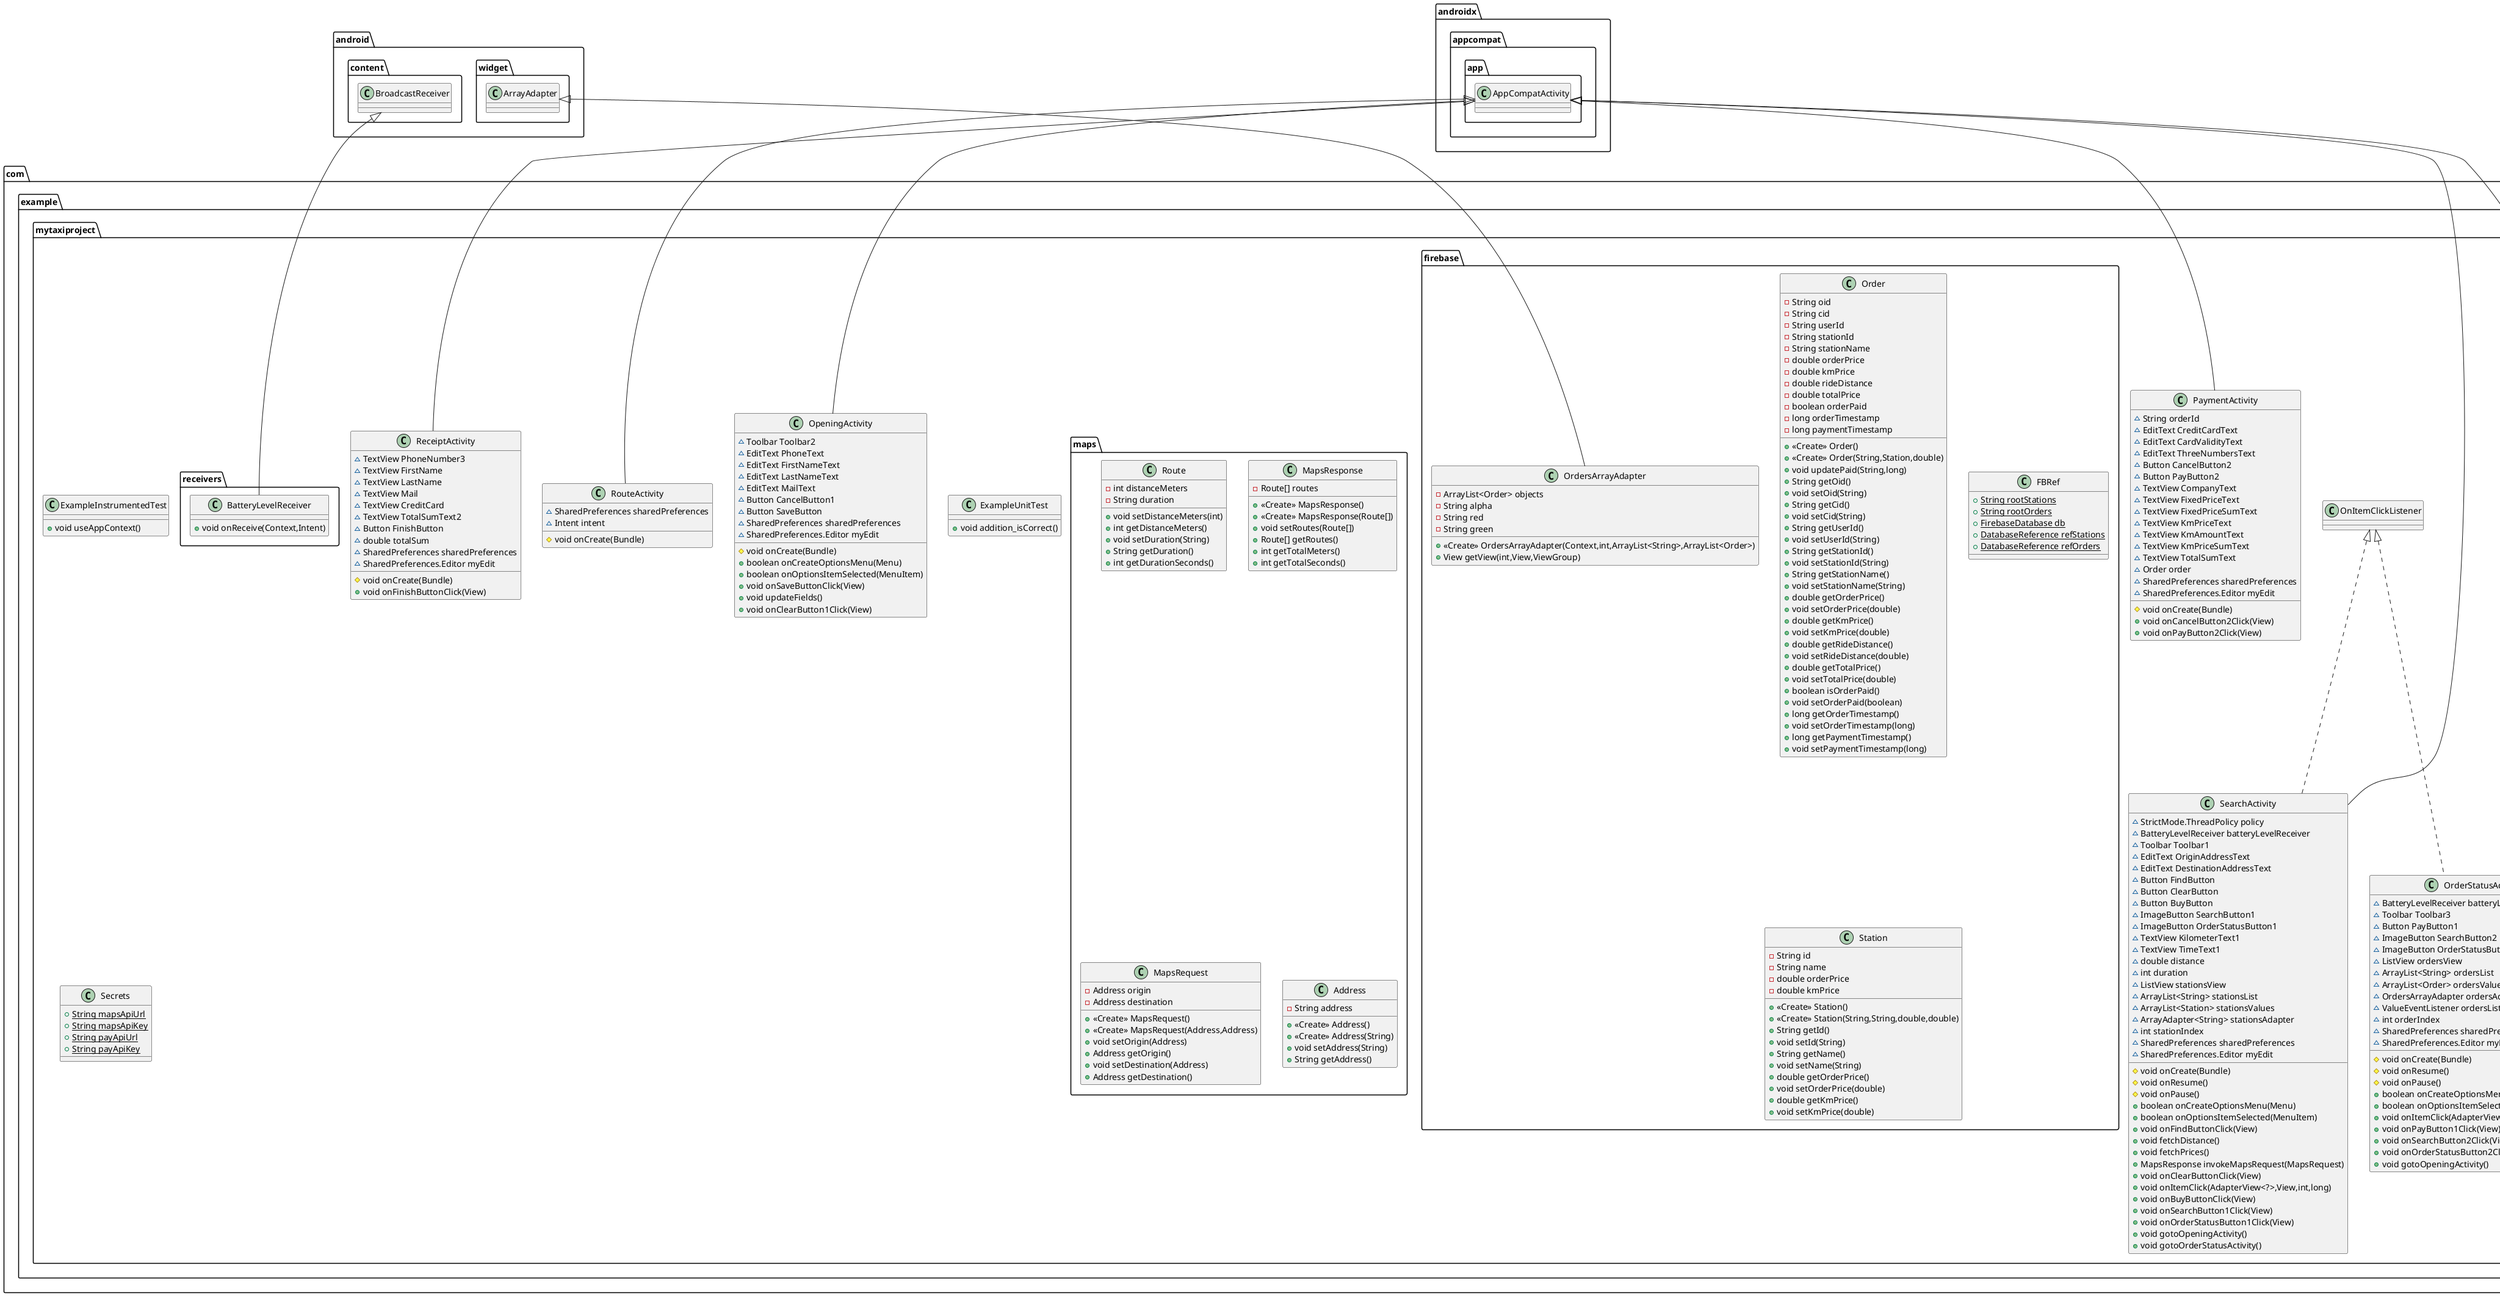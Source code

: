 @startuml
class com.example.mytaxiproject.RouteActivity {
~ SharedPreferences sharedPreferences
~ Intent intent
# void onCreate(Bundle)
}
class com.example.mytaxiproject.firebase.Order {
- String oid
- String cid
- String userId
- String stationId
- String stationName
- double orderPrice
- double kmPrice
- double rideDistance
- double totalPrice
- boolean orderPaid
- long orderTimestamp
- long paymentTimestamp
+ <<Create>> Order()
+ <<Create>> Order(String,Station,double)
+ void updatePaid(String,long)
+ String getOid()
+ void setOid(String)
+ String getCid()
+ void setCid(String)
+ String getUserId()
+ void setUserId(String)
+ String getStationId()
+ void setStationId(String)
+ String getStationName()
+ void setStationName(String)
+ double getOrderPrice()
+ void setOrderPrice(double)
+ double getKmPrice()
+ void setKmPrice(double)
+ double getRideDistance()
+ void setRideDistance(double)
+ double getTotalPrice()
+ void setTotalPrice(double)
+ boolean isOrderPaid()
+ void setOrderPaid(boolean)
+ long getOrderTimestamp()
+ void setOrderTimestamp(long)
+ long getPaymentTimestamp()
+ void setPaymentTimestamp(long)
}
class com.example.mytaxiproject.firebase.FBRef {
+ {static} String rootStations
+ {static} String rootOrders
+ {static} FirebaseDatabase db
+ {static} DatabaseReference refStations
+ {static} DatabaseReference refOrders
}
class com.example.mytaxiproject.ExampleInstrumentedTest {
+ void useAppContext()
}
class com.example.mytaxiproject.firebase.OrdersArrayAdapter {
- ArrayList<Order> objects
- String alpha
- String red
- String green
+ <<Create>> OrdersArrayAdapter(Context,int,ArrayList<String>,ArrayList<Order>)
+ View getView(int,View,ViewGroup)
}
class com.example.mytaxiproject.ExampleUnitTest {
+ void addition_isCorrect()
}
class com.example.mytaxiproject.ReceiptActivity {
~ TextView PhoneNumber3
~ TextView FirstName
~ TextView LastName
~ TextView Mail
~ TextView CreditCard
~ TextView TotalSumText2
~ Button FinishButton
~ double totalSum
~ SharedPreferences sharedPreferences
~ SharedPreferences.Editor myEdit
# void onCreate(Bundle)
+ void onFinishButtonClick(View)
}
class com.example.mytaxiproject.SearchActivity {
~ StrictMode.ThreadPolicy policy
~ BatteryLevelReceiver batteryLevelReceiver
~ Toolbar Toolbar1
~ EditText OriginAddressText
~ EditText DestinationAddressText
~ Button FindButton
~ Button ClearButton
~ Button BuyButton
~ ImageButton SearchButton1
~ ImageButton OrderStatusButton1
~ TextView KilometerText1
~ TextView TimeText1
~ double distance
~ int duration
~ ListView stationsView
~ ArrayList<String> stationsList
~ ArrayList<Station> stationsValues
~ ArrayAdapter<String> stationsAdapter
~ int stationIndex
~ SharedPreferences sharedPreferences
~ SharedPreferences.Editor myEdit
# void onCreate(Bundle)
# void onResume()
# void onPause()
+ boolean onCreateOptionsMenu(Menu)
+ boolean onOptionsItemSelected(MenuItem)
+ void onFindButtonClick(View)
+ void fetchDistance()
+ void fetchPrices()
+ MapsResponse invokeMapsRequest(MapsRequest)
+ void onClearButtonClick(View)
+ void onItemClick(AdapterView<?>,View,int,long)
+ void onBuyButtonClick(View)
+ void onSearchButton1Click(View)
+ void onOrderStatusButton1Click(View)
+ void gotoOpeningActivity()
+ void gotoOrderStatusActivity()
}
class com.example.mytaxiproject.maps.Route {
- int distanceMeters
- String duration
+ void setDistanceMeters(int)
+ int getDistanceMeters()
+ void setDuration(String)
+ String getDuration()
+ int getDurationSeconds()
}
class com.example.mytaxiproject.Secrets {
+ {static} String mapsApiUrl
+ {static} String mapsApiKey
+ {static} String payApiUrl
+ {static} String payApiKey
}
class com.example.mytaxiproject.PaymentActivity {
~ String orderId
~ EditText CreditCardText
~ EditText CardValidityText
~ EditText ThreeNumbersText
~ Button CancelButton2
~ Button PayButton2
~ TextView CompanyText
~ TextView FixedPriceText
~ TextView FixedPriceSumText
~ TextView KmPriceText
~ TextView KmAmountText
~ TextView KmPriceSumText
~ TextView TotalSumText
~ Order order
~ SharedPreferences sharedPreferences
~ SharedPreferences.Editor myEdit
# void onCreate(Bundle)
+ void onCancelButton2Click(View)
+ void onPayButton2Click(View)
}
class com.example.mytaxiproject.maps.MapsResponse {
- Route[] routes
+ <<Create>> MapsResponse()
+ <<Create>> MapsResponse(Route[])
+ void setRoutes(Route[])
+ Route[] getRoutes()
+ int getTotalMeters()
+ int getTotalSeconds()
}
class com.example.mytaxiproject.maps.MapsRequest {
- Address origin
- Address destination
+ <<Create>> MapsRequest()
+ <<Create>> MapsRequest(Address,Address)
+ void setOrigin(Address)
+ Address getOrigin()
+ void setDestination(Address)
+ Address getDestination()
}
class com.example.mytaxiproject.OrderStatusActivity {
~ BatteryLevelReceiver batteryLevelReceiver
~ Toolbar Toolbar3
~ Button PayButton1
~ ImageButton SearchButton2
~ ImageButton OrderStatusButton2
~ ListView ordersView
~ ArrayList<String> ordersList
~ ArrayList<Order> ordersValues
~ OrdersArrayAdapter ordersAdapter
~ ValueEventListener ordersListener
~ int orderIndex
~ SharedPreferences sharedPreferences
~ SharedPreferences.Editor myEdit
# void onCreate(Bundle)
# void onResume()
# void onPause()
+ boolean onCreateOptionsMenu(Menu)
+ boolean onOptionsItemSelected(MenuItem)
+ void onItemClick(AdapterView<?>,View,int,long)
+ void onPayButton1Click(View)
+ void onSearchButton2Click(View)
+ void onOrderStatusButton2Click(View)
+ void gotoOpeningActivity()
}
class com.example.mytaxiproject.maps.Address {
- String address
+ <<Create>> Address()
+ <<Create>> Address(String)
+ void setAddress(String)
+ String getAddress()
}
class com.example.mytaxiproject.receivers.BatteryLevelReceiver {
+ void onReceive(Context,Intent)
}
class com.example.mytaxiproject.firebase.Station {
- String id
- String name
- double orderPrice
- double kmPrice
+ <<Create>> Station()
+ <<Create>> Station(String,String,double,double)
+ String getId()
+ void setId(String)
+ String getName()
+ void setName(String)
+ double getOrderPrice()
+ void setOrderPrice(double)
+ double getKmPrice()
+ void setKmPrice(double)
}
class com.example.mytaxiproject.OpeningActivity {
~ Toolbar Toolbar2
~ EditText PhoneText
~ EditText FirstNameText
~ EditText LastNameText
~ EditText MailText
~ Button CancelButton1
~ Button SaveButton
~ SharedPreferences sharedPreferences
~ SharedPreferences.Editor myEdit
# void onCreate(Bundle)
+ boolean onCreateOptionsMenu(Menu)
+ boolean onOptionsItemSelected(MenuItem)
+ void onSaveButtonClick(View)
+ void updateFields()
+ void onClearButton1Click(View)
}


androidx.appcompat.app.AppCompatActivity <|-- com.example.mytaxiproject.RouteActivity
android.widget.ArrayAdapter <|-- com.example.mytaxiproject.firebase.OrdersArrayAdapter
androidx.appcompat.app.AppCompatActivity <|-- com.example.mytaxiproject.ReceiptActivity
com.example.mytaxiproject.OnItemClickListener <|.. com.example.mytaxiproject.SearchActivity
androidx.appcompat.app.AppCompatActivity <|-- com.example.mytaxiproject.SearchActivity
androidx.appcompat.app.AppCompatActivity <|-- com.example.mytaxiproject.PaymentActivity
com.example.mytaxiproject.OnItemClickListener <|.. com.example.mytaxiproject.OrderStatusActivity
androidx.appcompat.app.AppCompatActivity <|-- com.example.mytaxiproject.OrderStatusActivity
android.content.BroadcastReceiver <|-- com.example.mytaxiproject.receivers.BatteryLevelReceiver
androidx.appcompat.app.AppCompatActivity <|-- com.example.mytaxiproject.OpeningActivity
@enduml